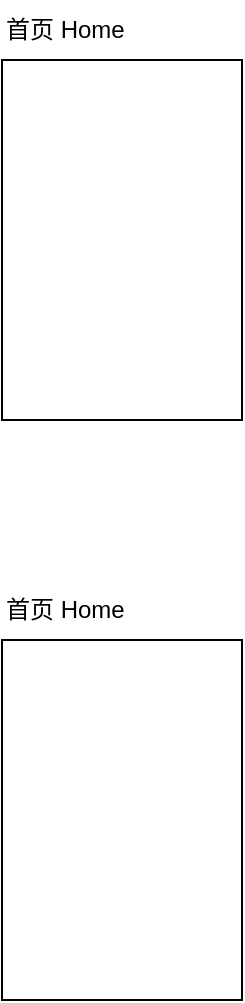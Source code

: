 <mxfile version="17.1.3" type="github">
  <diagram id="THSKWZr-3de4Fl6N3ZNG" name="Page-1">
    <mxGraphModel dx="448" dy="886" grid="1" gridSize="10" guides="1" tooltips="1" connect="1" arrows="1" fold="1" page="1" pageScale="1" pageWidth="850" pageHeight="1100" math="0" shadow="0">
      <root>
        <mxCell id="0" />
        <mxCell id="1" parent="0" />
        <mxCell id="dqfIOHFW_cNBYNtolKn8-1" value="" style="rounded=0;whiteSpace=wrap;html=1;" vertex="1" parent="1">
          <mxGeometry x="110" y="380" width="120" height="180" as="geometry" />
        </mxCell>
        <mxCell id="dqfIOHFW_cNBYNtolKn8-2" value="首页 Home" style="text;html=1;strokeColor=none;fillColor=none;align=left;verticalAlign=middle;whiteSpace=wrap;rounded=0;" vertex="1" parent="1">
          <mxGeometry x="110" y="350" width="80" height="30" as="geometry" />
        </mxCell>
        <mxCell id="dqfIOHFW_cNBYNtolKn8-3" value="" style="rounded=0;whiteSpace=wrap;html=1;" vertex="1" parent="1">
          <mxGeometry x="110" y="670" width="120" height="180" as="geometry" />
        </mxCell>
        <mxCell id="dqfIOHFW_cNBYNtolKn8-4" value="首页 Home" style="text;html=1;strokeColor=none;fillColor=none;align=left;verticalAlign=middle;whiteSpace=wrap;rounded=0;" vertex="1" parent="1">
          <mxGeometry x="110" y="640" width="80" height="30" as="geometry" />
        </mxCell>
      </root>
    </mxGraphModel>
  </diagram>
</mxfile>
